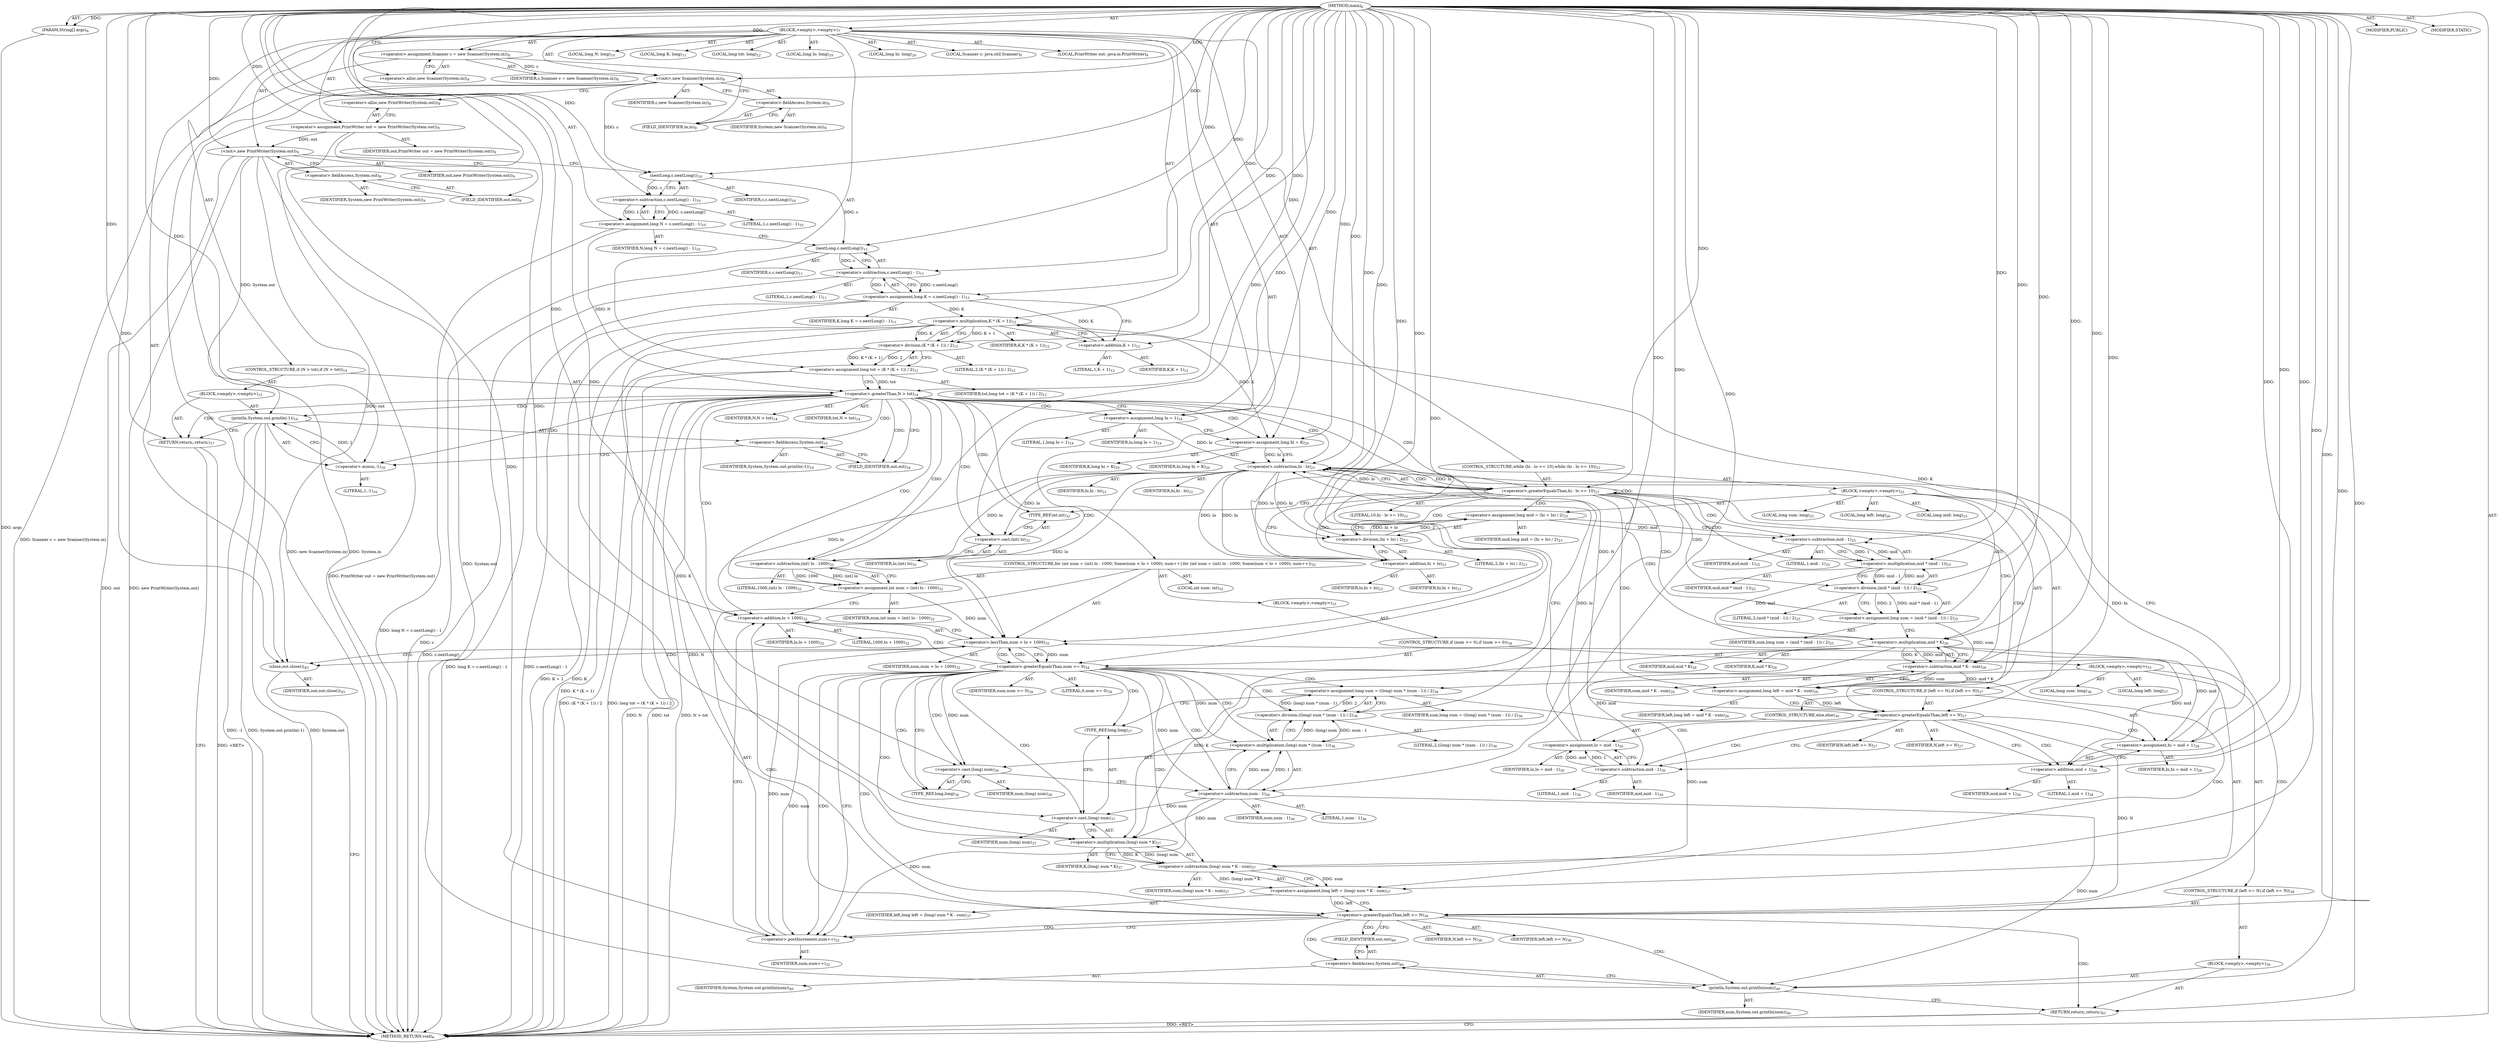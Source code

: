 digraph "main" {  
"21" [label = <(METHOD,main)<SUB>6</SUB>> ]
"22" [label = <(PARAM,String[] args)<SUB>6</SUB>> ]
"23" [label = <(BLOCK,&lt;empty&gt;,&lt;empty&gt;)<SUB>7</SUB>> ]
"4" [label = <(LOCAL,Scanner c: java.util.Scanner)<SUB>8</SUB>> ]
"24" [label = <(&lt;operator&gt;.assignment,Scanner c = new Scanner(System.in))<SUB>8</SUB>> ]
"25" [label = <(IDENTIFIER,c,Scanner c = new Scanner(System.in))<SUB>8</SUB>> ]
"26" [label = <(&lt;operator&gt;.alloc,new Scanner(System.in))<SUB>8</SUB>> ]
"27" [label = <(&lt;init&gt;,new Scanner(System.in))<SUB>8</SUB>> ]
"3" [label = <(IDENTIFIER,c,new Scanner(System.in))<SUB>8</SUB>> ]
"28" [label = <(&lt;operator&gt;.fieldAccess,System.in)<SUB>8</SUB>> ]
"29" [label = <(IDENTIFIER,System,new Scanner(System.in))<SUB>8</SUB>> ]
"30" [label = <(FIELD_IDENTIFIER,in,in)<SUB>8</SUB>> ]
"6" [label = <(LOCAL,PrintWriter out: java.io.PrintWriter)<SUB>9</SUB>> ]
"31" [label = <(&lt;operator&gt;.assignment,PrintWriter out = new PrintWriter(System.out))<SUB>9</SUB>> ]
"32" [label = <(IDENTIFIER,out,PrintWriter out = new PrintWriter(System.out))<SUB>9</SUB>> ]
"33" [label = <(&lt;operator&gt;.alloc,new PrintWriter(System.out))<SUB>9</SUB>> ]
"34" [label = <(&lt;init&gt;,new PrintWriter(System.out))<SUB>9</SUB>> ]
"5" [label = <(IDENTIFIER,out,new PrintWriter(System.out))<SUB>9</SUB>> ]
"35" [label = <(&lt;operator&gt;.fieldAccess,System.out)<SUB>9</SUB>> ]
"36" [label = <(IDENTIFIER,System,new PrintWriter(System.out))<SUB>9</SUB>> ]
"37" [label = <(FIELD_IDENTIFIER,out,out)<SUB>9</SUB>> ]
"38" [label = <(LOCAL,long N: long)<SUB>10</SUB>> ]
"39" [label = <(&lt;operator&gt;.assignment,long N = c.nextLong() - 1)<SUB>10</SUB>> ]
"40" [label = <(IDENTIFIER,N,long N = c.nextLong() - 1)<SUB>10</SUB>> ]
"41" [label = <(&lt;operator&gt;.subtraction,c.nextLong() - 1)<SUB>10</SUB>> ]
"42" [label = <(nextLong,c.nextLong())<SUB>10</SUB>> ]
"43" [label = <(IDENTIFIER,c,c.nextLong())<SUB>10</SUB>> ]
"44" [label = <(LITERAL,1,c.nextLong() - 1)<SUB>10</SUB>> ]
"45" [label = <(LOCAL,long K: long)<SUB>11</SUB>> ]
"46" [label = <(&lt;operator&gt;.assignment,long K = c.nextLong() - 1)<SUB>11</SUB>> ]
"47" [label = <(IDENTIFIER,K,long K = c.nextLong() - 1)<SUB>11</SUB>> ]
"48" [label = <(&lt;operator&gt;.subtraction,c.nextLong() - 1)<SUB>11</SUB>> ]
"49" [label = <(nextLong,c.nextLong())<SUB>11</SUB>> ]
"50" [label = <(IDENTIFIER,c,c.nextLong())<SUB>11</SUB>> ]
"51" [label = <(LITERAL,1,c.nextLong() - 1)<SUB>11</SUB>> ]
"52" [label = <(LOCAL,long tot: long)<SUB>12</SUB>> ]
"53" [label = <(&lt;operator&gt;.assignment,long tot = (K * (K + 1)) / 2)<SUB>12</SUB>> ]
"54" [label = <(IDENTIFIER,tot,long tot = (K * (K + 1)) / 2)<SUB>12</SUB>> ]
"55" [label = <(&lt;operator&gt;.division,(K * (K + 1)) / 2)<SUB>12</SUB>> ]
"56" [label = <(&lt;operator&gt;.multiplication,K * (K + 1))<SUB>12</SUB>> ]
"57" [label = <(IDENTIFIER,K,K * (K + 1))<SUB>12</SUB>> ]
"58" [label = <(&lt;operator&gt;.addition,K + 1)<SUB>12</SUB>> ]
"59" [label = <(IDENTIFIER,K,K + 1)<SUB>12</SUB>> ]
"60" [label = <(LITERAL,1,K + 1)<SUB>12</SUB>> ]
"61" [label = <(LITERAL,2,(K * (K + 1)) / 2)<SUB>12</SUB>> ]
"62" [label = <(CONTROL_STRUCTURE,if (N &gt; tot),if (N &gt; tot))<SUB>14</SUB>> ]
"63" [label = <(&lt;operator&gt;.greaterThan,N &gt; tot)<SUB>14</SUB>> ]
"64" [label = <(IDENTIFIER,N,N &gt; tot)<SUB>14</SUB>> ]
"65" [label = <(IDENTIFIER,tot,N &gt; tot)<SUB>14</SUB>> ]
"66" [label = <(BLOCK,&lt;empty&gt;,&lt;empty&gt;)<SUB>15</SUB>> ]
"67" [label = <(println,System.out.println(-1))<SUB>16</SUB>> ]
"68" [label = <(&lt;operator&gt;.fieldAccess,System.out)<SUB>16</SUB>> ]
"69" [label = <(IDENTIFIER,System,System.out.println(-1))<SUB>16</SUB>> ]
"70" [label = <(FIELD_IDENTIFIER,out,out)<SUB>16</SUB>> ]
"71" [label = <(&lt;operator&gt;.minus,-1)<SUB>16</SUB>> ]
"72" [label = <(LITERAL,1,-1)<SUB>16</SUB>> ]
"73" [label = <(RETURN,return;,return;)<SUB>17</SUB>> ]
"74" [label = <(LOCAL,long lo: long)<SUB>19</SUB>> ]
"75" [label = <(&lt;operator&gt;.assignment,long lo = 1)<SUB>19</SUB>> ]
"76" [label = <(IDENTIFIER,lo,long lo = 1)<SUB>19</SUB>> ]
"77" [label = <(LITERAL,1,long lo = 1)<SUB>19</SUB>> ]
"78" [label = <(LOCAL,long hi: long)<SUB>20</SUB>> ]
"79" [label = <(&lt;operator&gt;.assignment,long hi = K)<SUB>20</SUB>> ]
"80" [label = <(IDENTIFIER,hi,long hi = K)<SUB>20</SUB>> ]
"81" [label = <(IDENTIFIER,K,long hi = K)<SUB>20</SUB>> ]
"82" [label = <(CONTROL_STRUCTURE,while (hi - lo &gt;= 10),while (hi - lo &gt;= 10))<SUB>21</SUB>> ]
"83" [label = <(&lt;operator&gt;.greaterEqualsThan,hi - lo &gt;= 10)<SUB>21</SUB>> ]
"84" [label = <(&lt;operator&gt;.subtraction,hi - lo)<SUB>21</SUB>> ]
"85" [label = <(IDENTIFIER,hi,hi - lo)<SUB>21</SUB>> ]
"86" [label = <(IDENTIFIER,lo,hi - lo)<SUB>21</SUB>> ]
"87" [label = <(LITERAL,10,hi - lo &gt;= 10)<SUB>21</SUB>> ]
"88" [label = <(BLOCK,&lt;empty&gt;,&lt;empty&gt;)<SUB>22</SUB>> ]
"89" [label = <(LOCAL,long mid: long)<SUB>23</SUB>> ]
"90" [label = <(&lt;operator&gt;.assignment,long mid = (hi + lo) / 2)<SUB>23</SUB>> ]
"91" [label = <(IDENTIFIER,mid,long mid = (hi + lo) / 2)<SUB>23</SUB>> ]
"92" [label = <(&lt;operator&gt;.division,(hi + lo) / 2)<SUB>23</SUB>> ]
"93" [label = <(&lt;operator&gt;.addition,hi + lo)<SUB>23</SUB>> ]
"94" [label = <(IDENTIFIER,hi,hi + lo)<SUB>23</SUB>> ]
"95" [label = <(IDENTIFIER,lo,hi + lo)<SUB>23</SUB>> ]
"96" [label = <(LITERAL,2,(hi + lo) / 2)<SUB>23</SUB>> ]
"97" [label = <(LOCAL,long sum: long)<SUB>25</SUB>> ]
"98" [label = <(&lt;operator&gt;.assignment,long sum = (mid * (mid - 1)) / 2)<SUB>25</SUB>> ]
"99" [label = <(IDENTIFIER,sum,long sum = (mid * (mid - 1)) / 2)<SUB>25</SUB>> ]
"100" [label = <(&lt;operator&gt;.division,(mid * (mid - 1)) / 2)<SUB>25</SUB>> ]
"101" [label = <(&lt;operator&gt;.multiplication,mid * (mid - 1))<SUB>25</SUB>> ]
"102" [label = <(IDENTIFIER,mid,mid * (mid - 1))<SUB>25</SUB>> ]
"103" [label = <(&lt;operator&gt;.subtraction,mid - 1)<SUB>25</SUB>> ]
"104" [label = <(IDENTIFIER,mid,mid - 1)<SUB>25</SUB>> ]
"105" [label = <(LITERAL,1,mid - 1)<SUB>25</SUB>> ]
"106" [label = <(LITERAL,2,(mid * (mid - 1)) / 2)<SUB>25</SUB>> ]
"107" [label = <(LOCAL,long left: long)<SUB>26</SUB>> ]
"108" [label = <(&lt;operator&gt;.assignment,long left = mid * K - sum)<SUB>26</SUB>> ]
"109" [label = <(IDENTIFIER,left,long left = mid * K - sum)<SUB>26</SUB>> ]
"110" [label = <(&lt;operator&gt;.subtraction,mid * K - sum)<SUB>26</SUB>> ]
"111" [label = <(&lt;operator&gt;.multiplication,mid * K)<SUB>26</SUB>> ]
"112" [label = <(IDENTIFIER,mid,mid * K)<SUB>26</SUB>> ]
"113" [label = <(IDENTIFIER,K,mid * K)<SUB>26</SUB>> ]
"114" [label = <(IDENTIFIER,sum,mid * K - sum)<SUB>26</SUB>> ]
"115" [label = <(CONTROL_STRUCTURE,if (left &gt;= N),if (left &gt;= N))<SUB>27</SUB>> ]
"116" [label = <(&lt;operator&gt;.greaterEqualsThan,left &gt;= N)<SUB>27</SUB>> ]
"117" [label = <(IDENTIFIER,left,left &gt;= N)<SUB>27</SUB>> ]
"118" [label = <(IDENTIFIER,N,left &gt;= N)<SUB>27</SUB>> ]
"119" [label = <(&lt;operator&gt;.assignment,hi = mid + 1)<SUB>28</SUB>> ]
"120" [label = <(IDENTIFIER,hi,hi = mid + 1)<SUB>28</SUB>> ]
"121" [label = <(&lt;operator&gt;.addition,mid + 1)<SUB>28</SUB>> ]
"122" [label = <(IDENTIFIER,mid,mid + 1)<SUB>28</SUB>> ]
"123" [label = <(LITERAL,1,mid + 1)<SUB>28</SUB>> ]
"124" [label = <(CONTROL_STRUCTURE,else,else)<SUB>30</SUB>> ]
"125" [label = <(&lt;operator&gt;.assignment,lo = mid - 1)<SUB>30</SUB>> ]
"126" [label = <(IDENTIFIER,lo,lo = mid - 1)<SUB>30</SUB>> ]
"127" [label = <(&lt;operator&gt;.subtraction,mid - 1)<SUB>30</SUB>> ]
"128" [label = <(IDENTIFIER,mid,mid - 1)<SUB>30</SUB>> ]
"129" [label = <(LITERAL,1,mid - 1)<SUB>30</SUB>> ]
"130" [label = <(CONTROL_STRUCTURE,for (int num = (int) lo - 1000; Some(num &lt; lo + 1000); num++),for (int num = (int) lo - 1000; Some(num &lt; lo + 1000); num++))<SUB>32</SUB>> ]
"131" [label = <(LOCAL,int num: int)<SUB>32</SUB>> ]
"132" [label = <(&lt;operator&gt;.assignment,int num = (int) lo - 1000)<SUB>32</SUB>> ]
"133" [label = <(IDENTIFIER,num,int num = (int) lo - 1000)<SUB>32</SUB>> ]
"134" [label = <(&lt;operator&gt;.subtraction,(int) lo - 1000)<SUB>32</SUB>> ]
"135" [label = <(&lt;operator&gt;.cast,(int) lo)<SUB>32</SUB>> ]
"136" [label = <(TYPE_REF,int,int)<SUB>32</SUB>> ]
"137" [label = <(IDENTIFIER,lo,(int) lo)<SUB>32</SUB>> ]
"138" [label = <(LITERAL,1000,(int) lo - 1000)<SUB>32</SUB>> ]
"139" [label = <(&lt;operator&gt;.lessThan,num &lt; lo + 1000)<SUB>32</SUB>> ]
"140" [label = <(IDENTIFIER,num,num &lt; lo + 1000)<SUB>32</SUB>> ]
"141" [label = <(&lt;operator&gt;.addition,lo + 1000)<SUB>32</SUB>> ]
"142" [label = <(IDENTIFIER,lo,lo + 1000)<SUB>32</SUB>> ]
"143" [label = <(LITERAL,1000,lo + 1000)<SUB>32</SUB>> ]
"144" [label = <(&lt;operator&gt;.postIncrement,num++)<SUB>32</SUB>> ]
"145" [label = <(IDENTIFIER,num,num++)<SUB>32</SUB>> ]
"146" [label = <(BLOCK,&lt;empty&gt;,&lt;empty&gt;)<SUB>33</SUB>> ]
"147" [label = <(CONTROL_STRUCTURE,if (num &gt;= 0),if (num &gt;= 0))<SUB>34</SUB>> ]
"148" [label = <(&lt;operator&gt;.greaterEqualsThan,num &gt;= 0)<SUB>34</SUB>> ]
"149" [label = <(IDENTIFIER,num,num &gt;= 0)<SUB>34</SUB>> ]
"150" [label = <(LITERAL,0,num &gt;= 0)<SUB>34</SUB>> ]
"151" [label = <(BLOCK,&lt;empty&gt;,&lt;empty&gt;)<SUB>35</SUB>> ]
"152" [label = <(LOCAL,long sum: long)<SUB>36</SUB>> ]
"153" [label = <(&lt;operator&gt;.assignment,long sum = ((long) num * (num - 1)) / 2)<SUB>36</SUB>> ]
"154" [label = <(IDENTIFIER,sum,long sum = ((long) num * (num - 1)) / 2)<SUB>36</SUB>> ]
"155" [label = <(&lt;operator&gt;.division,((long) num * (num - 1)) / 2)<SUB>36</SUB>> ]
"156" [label = <(&lt;operator&gt;.multiplication,(long) num * (num - 1))<SUB>36</SUB>> ]
"157" [label = <(&lt;operator&gt;.cast,(long) num)<SUB>36</SUB>> ]
"158" [label = <(TYPE_REF,long,long)<SUB>36</SUB>> ]
"159" [label = <(IDENTIFIER,num,(long) num)<SUB>36</SUB>> ]
"160" [label = <(&lt;operator&gt;.subtraction,num - 1)<SUB>36</SUB>> ]
"161" [label = <(IDENTIFIER,num,num - 1)<SUB>36</SUB>> ]
"162" [label = <(LITERAL,1,num - 1)<SUB>36</SUB>> ]
"163" [label = <(LITERAL,2,((long) num * (num - 1)) / 2)<SUB>36</SUB>> ]
"164" [label = <(LOCAL,long left: long)<SUB>37</SUB>> ]
"165" [label = <(&lt;operator&gt;.assignment,long left = (long) num * K - sum)<SUB>37</SUB>> ]
"166" [label = <(IDENTIFIER,left,long left = (long) num * K - sum)<SUB>37</SUB>> ]
"167" [label = <(&lt;operator&gt;.subtraction,(long) num * K - sum)<SUB>37</SUB>> ]
"168" [label = <(&lt;operator&gt;.multiplication,(long) num * K)<SUB>37</SUB>> ]
"169" [label = <(&lt;operator&gt;.cast,(long) num)<SUB>37</SUB>> ]
"170" [label = <(TYPE_REF,long,long)<SUB>37</SUB>> ]
"171" [label = <(IDENTIFIER,num,(long) num)<SUB>37</SUB>> ]
"172" [label = <(IDENTIFIER,K,(long) num * K)<SUB>37</SUB>> ]
"173" [label = <(IDENTIFIER,sum,(long) num * K - sum)<SUB>37</SUB>> ]
"174" [label = <(CONTROL_STRUCTURE,if (left &gt;= N),if (left &gt;= N))<SUB>38</SUB>> ]
"175" [label = <(&lt;operator&gt;.greaterEqualsThan,left &gt;= N)<SUB>38</SUB>> ]
"176" [label = <(IDENTIFIER,left,left &gt;= N)<SUB>38</SUB>> ]
"177" [label = <(IDENTIFIER,N,left &gt;= N)<SUB>38</SUB>> ]
"178" [label = <(BLOCK,&lt;empty&gt;,&lt;empty&gt;)<SUB>39</SUB>> ]
"179" [label = <(println,System.out.println(num))<SUB>40</SUB>> ]
"180" [label = <(&lt;operator&gt;.fieldAccess,System.out)<SUB>40</SUB>> ]
"181" [label = <(IDENTIFIER,System,System.out.println(num))<SUB>40</SUB>> ]
"182" [label = <(FIELD_IDENTIFIER,out,out)<SUB>40</SUB>> ]
"183" [label = <(IDENTIFIER,num,System.out.println(num))<SUB>40</SUB>> ]
"184" [label = <(RETURN,return;,return;)<SUB>41</SUB>> ]
"185" [label = <(close,out.close())<SUB>45</SUB>> ]
"186" [label = <(IDENTIFIER,out,out.close())<SUB>45</SUB>> ]
"187" [label = <(MODIFIER,PUBLIC)> ]
"188" [label = <(MODIFIER,STATIC)> ]
"189" [label = <(METHOD_RETURN,void)<SUB>6</SUB>> ]
  "21" -> "22"  [ label = "AST: "] 
  "21" -> "23"  [ label = "AST: "] 
  "21" -> "187"  [ label = "AST: "] 
  "21" -> "188"  [ label = "AST: "] 
  "21" -> "189"  [ label = "AST: "] 
  "23" -> "4"  [ label = "AST: "] 
  "23" -> "24"  [ label = "AST: "] 
  "23" -> "27"  [ label = "AST: "] 
  "23" -> "6"  [ label = "AST: "] 
  "23" -> "31"  [ label = "AST: "] 
  "23" -> "34"  [ label = "AST: "] 
  "23" -> "38"  [ label = "AST: "] 
  "23" -> "39"  [ label = "AST: "] 
  "23" -> "45"  [ label = "AST: "] 
  "23" -> "46"  [ label = "AST: "] 
  "23" -> "52"  [ label = "AST: "] 
  "23" -> "53"  [ label = "AST: "] 
  "23" -> "62"  [ label = "AST: "] 
  "23" -> "74"  [ label = "AST: "] 
  "23" -> "75"  [ label = "AST: "] 
  "23" -> "78"  [ label = "AST: "] 
  "23" -> "79"  [ label = "AST: "] 
  "23" -> "82"  [ label = "AST: "] 
  "23" -> "130"  [ label = "AST: "] 
  "23" -> "185"  [ label = "AST: "] 
  "24" -> "25"  [ label = "AST: "] 
  "24" -> "26"  [ label = "AST: "] 
  "27" -> "3"  [ label = "AST: "] 
  "27" -> "28"  [ label = "AST: "] 
  "28" -> "29"  [ label = "AST: "] 
  "28" -> "30"  [ label = "AST: "] 
  "31" -> "32"  [ label = "AST: "] 
  "31" -> "33"  [ label = "AST: "] 
  "34" -> "5"  [ label = "AST: "] 
  "34" -> "35"  [ label = "AST: "] 
  "35" -> "36"  [ label = "AST: "] 
  "35" -> "37"  [ label = "AST: "] 
  "39" -> "40"  [ label = "AST: "] 
  "39" -> "41"  [ label = "AST: "] 
  "41" -> "42"  [ label = "AST: "] 
  "41" -> "44"  [ label = "AST: "] 
  "42" -> "43"  [ label = "AST: "] 
  "46" -> "47"  [ label = "AST: "] 
  "46" -> "48"  [ label = "AST: "] 
  "48" -> "49"  [ label = "AST: "] 
  "48" -> "51"  [ label = "AST: "] 
  "49" -> "50"  [ label = "AST: "] 
  "53" -> "54"  [ label = "AST: "] 
  "53" -> "55"  [ label = "AST: "] 
  "55" -> "56"  [ label = "AST: "] 
  "55" -> "61"  [ label = "AST: "] 
  "56" -> "57"  [ label = "AST: "] 
  "56" -> "58"  [ label = "AST: "] 
  "58" -> "59"  [ label = "AST: "] 
  "58" -> "60"  [ label = "AST: "] 
  "62" -> "63"  [ label = "AST: "] 
  "62" -> "66"  [ label = "AST: "] 
  "63" -> "64"  [ label = "AST: "] 
  "63" -> "65"  [ label = "AST: "] 
  "66" -> "67"  [ label = "AST: "] 
  "66" -> "73"  [ label = "AST: "] 
  "67" -> "68"  [ label = "AST: "] 
  "67" -> "71"  [ label = "AST: "] 
  "68" -> "69"  [ label = "AST: "] 
  "68" -> "70"  [ label = "AST: "] 
  "71" -> "72"  [ label = "AST: "] 
  "75" -> "76"  [ label = "AST: "] 
  "75" -> "77"  [ label = "AST: "] 
  "79" -> "80"  [ label = "AST: "] 
  "79" -> "81"  [ label = "AST: "] 
  "82" -> "83"  [ label = "AST: "] 
  "82" -> "88"  [ label = "AST: "] 
  "83" -> "84"  [ label = "AST: "] 
  "83" -> "87"  [ label = "AST: "] 
  "84" -> "85"  [ label = "AST: "] 
  "84" -> "86"  [ label = "AST: "] 
  "88" -> "89"  [ label = "AST: "] 
  "88" -> "90"  [ label = "AST: "] 
  "88" -> "97"  [ label = "AST: "] 
  "88" -> "98"  [ label = "AST: "] 
  "88" -> "107"  [ label = "AST: "] 
  "88" -> "108"  [ label = "AST: "] 
  "88" -> "115"  [ label = "AST: "] 
  "90" -> "91"  [ label = "AST: "] 
  "90" -> "92"  [ label = "AST: "] 
  "92" -> "93"  [ label = "AST: "] 
  "92" -> "96"  [ label = "AST: "] 
  "93" -> "94"  [ label = "AST: "] 
  "93" -> "95"  [ label = "AST: "] 
  "98" -> "99"  [ label = "AST: "] 
  "98" -> "100"  [ label = "AST: "] 
  "100" -> "101"  [ label = "AST: "] 
  "100" -> "106"  [ label = "AST: "] 
  "101" -> "102"  [ label = "AST: "] 
  "101" -> "103"  [ label = "AST: "] 
  "103" -> "104"  [ label = "AST: "] 
  "103" -> "105"  [ label = "AST: "] 
  "108" -> "109"  [ label = "AST: "] 
  "108" -> "110"  [ label = "AST: "] 
  "110" -> "111"  [ label = "AST: "] 
  "110" -> "114"  [ label = "AST: "] 
  "111" -> "112"  [ label = "AST: "] 
  "111" -> "113"  [ label = "AST: "] 
  "115" -> "116"  [ label = "AST: "] 
  "115" -> "119"  [ label = "AST: "] 
  "115" -> "124"  [ label = "AST: "] 
  "116" -> "117"  [ label = "AST: "] 
  "116" -> "118"  [ label = "AST: "] 
  "119" -> "120"  [ label = "AST: "] 
  "119" -> "121"  [ label = "AST: "] 
  "121" -> "122"  [ label = "AST: "] 
  "121" -> "123"  [ label = "AST: "] 
  "124" -> "125"  [ label = "AST: "] 
  "125" -> "126"  [ label = "AST: "] 
  "125" -> "127"  [ label = "AST: "] 
  "127" -> "128"  [ label = "AST: "] 
  "127" -> "129"  [ label = "AST: "] 
  "130" -> "131"  [ label = "AST: "] 
  "130" -> "132"  [ label = "AST: "] 
  "130" -> "139"  [ label = "AST: "] 
  "130" -> "144"  [ label = "AST: "] 
  "130" -> "146"  [ label = "AST: "] 
  "132" -> "133"  [ label = "AST: "] 
  "132" -> "134"  [ label = "AST: "] 
  "134" -> "135"  [ label = "AST: "] 
  "134" -> "138"  [ label = "AST: "] 
  "135" -> "136"  [ label = "AST: "] 
  "135" -> "137"  [ label = "AST: "] 
  "139" -> "140"  [ label = "AST: "] 
  "139" -> "141"  [ label = "AST: "] 
  "141" -> "142"  [ label = "AST: "] 
  "141" -> "143"  [ label = "AST: "] 
  "144" -> "145"  [ label = "AST: "] 
  "146" -> "147"  [ label = "AST: "] 
  "147" -> "148"  [ label = "AST: "] 
  "147" -> "151"  [ label = "AST: "] 
  "148" -> "149"  [ label = "AST: "] 
  "148" -> "150"  [ label = "AST: "] 
  "151" -> "152"  [ label = "AST: "] 
  "151" -> "153"  [ label = "AST: "] 
  "151" -> "164"  [ label = "AST: "] 
  "151" -> "165"  [ label = "AST: "] 
  "151" -> "174"  [ label = "AST: "] 
  "153" -> "154"  [ label = "AST: "] 
  "153" -> "155"  [ label = "AST: "] 
  "155" -> "156"  [ label = "AST: "] 
  "155" -> "163"  [ label = "AST: "] 
  "156" -> "157"  [ label = "AST: "] 
  "156" -> "160"  [ label = "AST: "] 
  "157" -> "158"  [ label = "AST: "] 
  "157" -> "159"  [ label = "AST: "] 
  "160" -> "161"  [ label = "AST: "] 
  "160" -> "162"  [ label = "AST: "] 
  "165" -> "166"  [ label = "AST: "] 
  "165" -> "167"  [ label = "AST: "] 
  "167" -> "168"  [ label = "AST: "] 
  "167" -> "173"  [ label = "AST: "] 
  "168" -> "169"  [ label = "AST: "] 
  "168" -> "172"  [ label = "AST: "] 
  "169" -> "170"  [ label = "AST: "] 
  "169" -> "171"  [ label = "AST: "] 
  "174" -> "175"  [ label = "AST: "] 
  "174" -> "178"  [ label = "AST: "] 
  "175" -> "176"  [ label = "AST: "] 
  "175" -> "177"  [ label = "AST: "] 
  "178" -> "179"  [ label = "AST: "] 
  "178" -> "184"  [ label = "AST: "] 
  "179" -> "180"  [ label = "AST: "] 
  "179" -> "183"  [ label = "AST: "] 
  "180" -> "181"  [ label = "AST: "] 
  "180" -> "182"  [ label = "AST: "] 
  "185" -> "186"  [ label = "AST: "] 
  "24" -> "30"  [ label = "CFG: "] 
  "27" -> "33"  [ label = "CFG: "] 
  "31" -> "37"  [ label = "CFG: "] 
  "34" -> "42"  [ label = "CFG: "] 
  "39" -> "49"  [ label = "CFG: "] 
  "46" -> "58"  [ label = "CFG: "] 
  "53" -> "63"  [ label = "CFG: "] 
  "75" -> "79"  [ label = "CFG: "] 
  "79" -> "84"  [ label = "CFG: "] 
  "185" -> "189"  [ label = "CFG: "] 
  "26" -> "24"  [ label = "CFG: "] 
  "28" -> "27"  [ label = "CFG: "] 
  "33" -> "31"  [ label = "CFG: "] 
  "35" -> "34"  [ label = "CFG: "] 
  "41" -> "39"  [ label = "CFG: "] 
  "48" -> "46"  [ label = "CFG: "] 
  "55" -> "53"  [ label = "CFG: "] 
  "63" -> "70"  [ label = "CFG: "] 
  "63" -> "75"  [ label = "CFG: "] 
  "83" -> "93"  [ label = "CFG: "] 
  "83" -> "136"  [ label = "CFG: "] 
  "132" -> "141"  [ label = "CFG: "] 
  "139" -> "148"  [ label = "CFG: "] 
  "139" -> "185"  [ label = "CFG: "] 
  "144" -> "141"  [ label = "CFG: "] 
  "30" -> "28"  [ label = "CFG: "] 
  "37" -> "35"  [ label = "CFG: "] 
  "42" -> "41"  [ label = "CFG: "] 
  "49" -> "48"  [ label = "CFG: "] 
  "56" -> "55"  [ label = "CFG: "] 
  "67" -> "73"  [ label = "CFG: "] 
  "73" -> "189"  [ label = "CFG: "] 
  "84" -> "83"  [ label = "CFG: "] 
  "90" -> "103"  [ label = "CFG: "] 
  "98" -> "111"  [ label = "CFG: "] 
  "108" -> "116"  [ label = "CFG: "] 
  "134" -> "132"  [ label = "CFG: "] 
  "141" -> "139"  [ label = "CFG: "] 
  "58" -> "56"  [ label = "CFG: "] 
  "68" -> "71"  [ label = "CFG: "] 
  "71" -> "67"  [ label = "CFG: "] 
  "92" -> "90"  [ label = "CFG: "] 
  "100" -> "98"  [ label = "CFG: "] 
  "110" -> "108"  [ label = "CFG: "] 
  "116" -> "121"  [ label = "CFG: "] 
  "116" -> "127"  [ label = "CFG: "] 
  "119" -> "84"  [ label = "CFG: "] 
  "135" -> "134"  [ label = "CFG: "] 
  "148" -> "158"  [ label = "CFG: "] 
  "148" -> "144"  [ label = "CFG: "] 
  "70" -> "68"  [ label = "CFG: "] 
  "93" -> "92"  [ label = "CFG: "] 
  "101" -> "100"  [ label = "CFG: "] 
  "111" -> "110"  [ label = "CFG: "] 
  "121" -> "119"  [ label = "CFG: "] 
  "125" -> "84"  [ label = "CFG: "] 
  "136" -> "135"  [ label = "CFG: "] 
  "153" -> "170"  [ label = "CFG: "] 
  "165" -> "175"  [ label = "CFG: "] 
  "103" -> "101"  [ label = "CFG: "] 
  "127" -> "125"  [ label = "CFG: "] 
  "155" -> "153"  [ label = "CFG: "] 
  "167" -> "165"  [ label = "CFG: "] 
  "175" -> "182"  [ label = "CFG: "] 
  "175" -> "144"  [ label = "CFG: "] 
  "156" -> "155"  [ label = "CFG: "] 
  "168" -> "167"  [ label = "CFG: "] 
  "179" -> "184"  [ label = "CFG: "] 
  "184" -> "189"  [ label = "CFG: "] 
  "157" -> "160"  [ label = "CFG: "] 
  "160" -> "156"  [ label = "CFG: "] 
  "169" -> "168"  [ label = "CFG: "] 
  "180" -> "179"  [ label = "CFG: "] 
  "158" -> "157"  [ label = "CFG: "] 
  "170" -> "169"  [ label = "CFG: "] 
  "182" -> "180"  [ label = "CFG: "] 
  "21" -> "26"  [ label = "CFG: "] 
  "184" -> "189"  [ label = "DDG: &lt;RET&gt;"] 
  "73" -> "189"  [ label = "DDG: &lt;RET&gt;"] 
  "22" -> "189"  [ label = "DDG: args"] 
  "24" -> "189"  [ label = "DDG: Scanner c = new Scanner(System.in)"] 
  "27" -> "189"  [ label = "DDG: System.in"] 
  "27" -> "189"  [ label = "DDG: new Scanner(System.in)"] 
  "31" -> "189"  [ label = "DDG: PrintWriter out = new PrintWriter(System.out)"] 
  "34" -> "189"  [ label = "DDG: out"] 
  "34" -> "189"  [ label = "DDG: new PrintWriter(System.out)"] 
  "39" -> "189"  [ label = "DDG: long N = c.nextLong() - 1"] 
  "49" -> "189"  [ label = "DDG: c"] 
  "48" -> "189"  [ label = "DDG: c.nextLong()"] 
  "46" -> "189"  [ label = "DDG: c.nextLong() - 1"] 
  "46" -> "189"  [ label = "DDG: long K = c.nextLong() - 1"] 
  "56" -> "189"  [ label = "DDG: K"] 
  "56" -> "189"  [ label = "DDG: K + 1"] 
  "55" -> "189"  [ label = "DDG: K * (K + 1)"] 
  "53" -> "189"  [ label = "DDG: (K * (K + 1)) / 2"] 
  "53" -> "189"  [ label = "DDG: long tot = (K * (K + 1)) / 2"] 
  "63" -> "189"  [ label = "DDG: N"] 
  "63" -> "189"  [ label = "DDG: tot"] 
  "63" -> "189"  [ label = "DDG: N &gt; tot"] 
  "67" -> "189"  [ label = "DDG: System.out"] 
  "67" -> "189"  [ label = "DDG: -1"] 
  "67" -> "189"  [ label = "DDG: System.out.println(-1)"] 
  "21" -> "22"  [ label = "DDG: "] 
  "21" -> "24"  [ label = "DDG: "] 
  "21" -> "31"  [ label = "DDG: "] 
  "41" -> "39"  [ label = "DDG: c.nextLong()"] 
  "41" -> "39"  [ label = "DDG: 1"] 
  "48" -> "46"  [ label = "DDG: c.nextLong()"] 
  "48" -> "46"  [ label = "DDG: 1"] 
  "55" -> "53"  [ label = "DDG: K * (K + 1)"] 
  "55" -> "53"  [ label = "DDG: 2"] 
  "21" -> "75"  [ label = "DDG: "] 
  "56" -> "79"  [ label = "DDG: K"] 
  "21" -> "79"  [ label = "DDG: "] 
  "24" -> "27"  [ label = "DDG: c"] 
  "21" -> "27"  [ label = "DDG: "] 
  "31" -> "34"  [ label = "DDG: out"] 
  "21" -> "34"  [ label = "DDG: "] 
  "134" -> "132"  [ label = "DDG: (int) lo"] 
  "134" -> "132"  [ label = "DDG: 1000"] 
  "34" -> "185"  [ label = "DDG: out"] 
  "21" -> "185"  [ label = "DDG: "] 
  "42" -> "41"  [ label = "DDG: c"] 
  "21" -> "41"  [ label = "DDG: "] 
  "49" -> "48"  [ label = "DDG: c"] 
  "21" -> "48"  [ label = "DDG: "] 
  "56" -> "55"  [ label = "DDG: K"] 
  "56" -> "55"  [ label = "DDG: K + 1"] 
  "21" -> "55"  [ label = "DDG: "] 
  "39" -> "63"  [ label = "DDG: N"] 
  "21" -> "63"  [ label = "DDG: "] 
  "53" -> "63"  [ label = "DDG: tot"] 
  "21" -> "73"  [ label = "DDG: "] 
  "84" -> "83"  [ label = "DDG: hi"] 
  "84" -> "83"  [ label = "DDG: lo"] 
  "21" -> "83"  [ label = "DDG: "] 
  "92" -> "90"  [ label = "DDG: hi + lo"] 
  "92" -> "90"  [ label = "DDG: 2"] 
  "100" -> "98"  [ label = "DDG: mid * (mid - 1)"] 
  "100" -> "98"  [ label = "DDG: 2"] 
  "110" -> "108"  [ label = "DDG: mid * K"] 
  "110" -> "108"  [ label = "DDG: sum"] 
  "132" -> "139"  [ label = "DDG: num"] 
  "144" -> "139"  [ label = "DDG: num"] 
  "21" -> "139"  [ label = "DDG: "] 
  "84" -> "139"  [ label = "DDG: lo"] 
  "148" -> "144"  [ label = "DDG: num"] 
  "21" -> "144"  [ label = "DDG: "] 
  "160" -> "144"  [ label = "DDG: num"] 
  "27" -> "42"  [ label = "DDG: c"] 
  "21" -> "42"  [ label = "DDG: "] 
  "42" -> "49"  [ label = "DDG: c"] 
  "21" -> "49"  [ label = "DDG: "] 
  "21" -> "56"  [ label = "DDG: "] 
  "46" -> "56"  [ label = "DDG: K"] 
  "34" -> "67"  [ label = "DDG: System.out"] 
  "71" -> "67"  [ label = "DDG: 1"] 
  "79" -> "84"  [ label = "DDG: hi"] 
  "119" -> "84"  [ label = "DDG: hi"] 
  "21" -> "84"  [ label = "DDG: "] 
  "75" -> "84"  [ label = "DDG: lo"] 
  "125" -> "84"  [ label = "DDG: lo"] 
  "111" -> "119"  [ label = "DDG: mid"] 
  "21" -> "119"  [ label = "DDG: "] 
  "21" -> "134"  [ label = "DDG: "] 
  "84" -> "134"  [ label = "DDG: lo"] 
  "21" -> "141"  [ label = "DDG: "] 
  "84" -> "141"  [ label = "DDG: lo"] 
  "46" -> "58"  [ label = "DDG: K"] 
  "21" -> "58"  [ label = "DDG: "] 
  "21" -> "71"  [ label = "DDG: "] 
  "84" -> "92"  [ label = "DDG: hi"] 
  "21" -> "92"  [ label = "DDG: "] 
  "84" -> "92"  [ label = "DDG: lo"] 
  "101" -> "100"  [ label = "DDG: mid"] 
  "101" -> "100"  [ label = "DDG: mid - 1"] 
  "21" -> "100"  [ label = "DDG: "] 
  "111" -> "110"  [ label = "DDG: mid"] 
  "111" -> "110"  [ label = "DDG: K"] 
  "98" -> "110"  [ label = "DDG: sum"] 
  "21" -> "110"  [ label = "DDG: "] 
  "108" -> "116"  [ label = "DDG: left"] 
  "21" -> "116"  [ label = "DDG: "] 
  "63" -> "116"  [ label = "DDG: N"] 
  "127" -> "125"  [ label = "DDG: mid"] 
  "127" -> "125"  [ label = "DDG: 1"] 
  "21" -> "135"  [ label = "DDG: "] 
  "84" -> "135"  [ label = "DDG: lo"] 
  "139" -> "148"  [ label = "DDG: num"] 
  "21" -> "148"  [ label = "DDG: "] 
  "155" -> "153"  [ label = "DDG: (long) num * (num - 1)"] 
  "155" -> "153"  [ label = "DDG: 2"] 
  "167" -> "165"  [ label = "DDG: (long) num * K"] 
  "167" -> "165"  [ label = "DDG: sum"] 
  "84" -> "93"  [ label = "DDG: hi"] 
  "21" -> "93"  [ label = "DDG: "] 
  "84" -> "93"  [ label = "DDG: lo"] 
  "103" -> "101"  [ label = "DDG: mid"] 
  "21" -> "101"  [ label = "DDG: "] 
  "103" -> "101"  [ label = "DDG: 1"] 
  "101" -> "111"  [ label = "DDG: mid"] 
  "21" -> "111"  [ label = "DDG: "] 
  "56" -> "111"  [ label = "DDG: K"] 
  "111" -> "121"  [ label = "DDG: mid"] 
  "21" -> "121"  [ label = "DDG: "] 
  "90" -> "103"  [ label = "DDG: mid"] 
  "21" -> "103"  [ label = "DDG: "] 
  "111" -> "127"  [ label = "DDG: mid"] 
  "21" -> "127"  [ label = "DDG: "] 
  "156" -> "155"  [ label = "DDG: (long) num"] 
  "156" -> "155"  [ label = "DDG: num - 1"] 
  "21" -> "155"  [ label = "DDG: "] 
  "168" -> "167"  [ label = "DDG: (long) num"] 
  "168" -> "167"  [ label = "DDG: K"] 
  "153" -> "167"  [ label = "DDG: sum"] 
  "21" -> "167"  [ label = "DDG: "] 
  "165" -> "175"  [ label = "DDG: left"] 
  "21" -> "175"  [ label = "DDG: "] 
  "63" -> "175"  [ label = "DDG: N"] 
  "116" -> "175"  [ label = "DDG: N"] 
  "21" -> "184"  [ label = "DDG: "] 
  "21" -> "156"  [ label = "DDG: "] 
  "148" -> "156"  [ label = "DDG: num"] 
  "160" -> "156"  [ label = "DDG: num"] 
  "160" -> "156"  [ label = "DDG: 1"] 
  "21" -> "168"  [ label = "DDG: "] 
  "160" -> "168"  [ label = "DDG: num"] 
  "111" -> "168"  [ label = "DDG: K"] 
  "56" -> "168"  [ label = "DDG: K"] 
  "34" -> "179"  [ label = "DDG: System.out"] 
  "21" -> "179"  [ label = "DDG: "] 
  "160" -> "179"  [ label = "DDG: num"] 
  "21" -> "157"  [ label = "DDG: "] 
  "148" -> "157"  [ label = "DDG: num"] 
  "21" -> "160"  [ label = "DDG: "] 
  "148" -> "160"  [ label = "DDG: num"] 
  "21" -> "169"  [ label = "DDG: "] 
  "160" -> "169"  [ label = "DDG: num"] 
  "63" -> "68"  [ label = "CDG: "] 
  "63" -> "73"  [ label = "CDG: "] 
  "63" -> "136"  [ label = "CDG: "] 
  "63" -> "75"  [ label = "CDG: "] 
  "63" -> "84"  [ label = "CDG: "] 
  "63" -> "132"  [ label = "CDG: "] 
  "63" -> "67"  [ label = "CDG: "] 
  "63" -> "134"  [ label = "CDG: "] 
  "63" -> "79"  [ label = "CDG: "] 
  "63" -> "70"  [ label = "CDG: "] 
  "63" -> "139"  [ label = "CDG: "] 
  "63" -> "141"  [ label = "CDG: "] 
  "63" -> "83"  [ label = "CDG: "] 
  "63" -> "71"  [ label = "CDG: "] 
  "63" -> "135"  [ label = "CDG: "] 
  "83" -> "98"  [ label = "CDG: "] 
  "83" -> "84"  [ label = "CDG: "] 
  "83" -> "103"  [ label = "CDG: "] 
  "83" -> "92"  [ label = "CDG: "] 
  "83" -> "93"  [ label = "CDG: "] 
  "83" -> "101"  [ label = "CDG: "] 
  "83" -> "90"  [ label = "CDG: "] 
  "83" -> "100"  [ label = "CDG: "] 
  "83" -> "108"  [ label = "CDG: "] 
  "83" -> "111"  [ label = "CDG: "] 
  "83" -> "116"  [ label = "CDG: "] 
  "83" -> "83"  [ label = "CDG: "] 
  "83" -> "110"  [ label = "CDG: "] 
  "139" -> "185"  [ label = "CDG: "] 
  "139" -> "148"  [ label = "CDG: "] 
  "116" -> "119"  [ label = "CDG: "] 
  "116" -> "121"  [ label = "CDG: "] 
  "116" -> "127"  [ label = "CDG: "] 
  "116" -> "125"  [ label = "CDG: "] 
  "148" -> "167"  [ label = "CDG: "] 
  "148" -> "169"  [ label = "CDG: "] 
  "148" -> "153"  [ label = "CDG: "] 
  "148" -> "168"  [ label = "CDG: "] 
  "148" -> "170"  [ label = "CDG: "] 
  "148" -> "144"  [ label = "CDG: "] 
  "148" -> "155"  [ label = "CDG: "] 
  "148" -> "139"  [ label = "CDG: "] 
  "148" -> "158"  [ label = "CDG: "] 
  "148" -> "160"  [ label = "CDG: "] 
  "148" -> "141"  [ label = "CDG: "] 
  "148" -> "157"  [ label = "CDG: "] 
  "148" -> "165"  [ label = "CDG: "] 
  "148" -> "175"  [ label = "CDG: "] 
  "148" -> "156"  [ label = "CDG: "] 
  "175" -> "179"  [ label = "CDG: "] 
  "175" -> "144"  [ label = "CDG: "] 
  "175" -> "184"  [ label = "CDG: "] 
  "175" -> "182"  [ label = "CDG: "] 
  "175" -> "139"  [ label = "CDG: "] 
  "175" -> "180"  [ label = "CDG: "] 
  "175" -> "141"  [ label = "CDG: "] 
}
